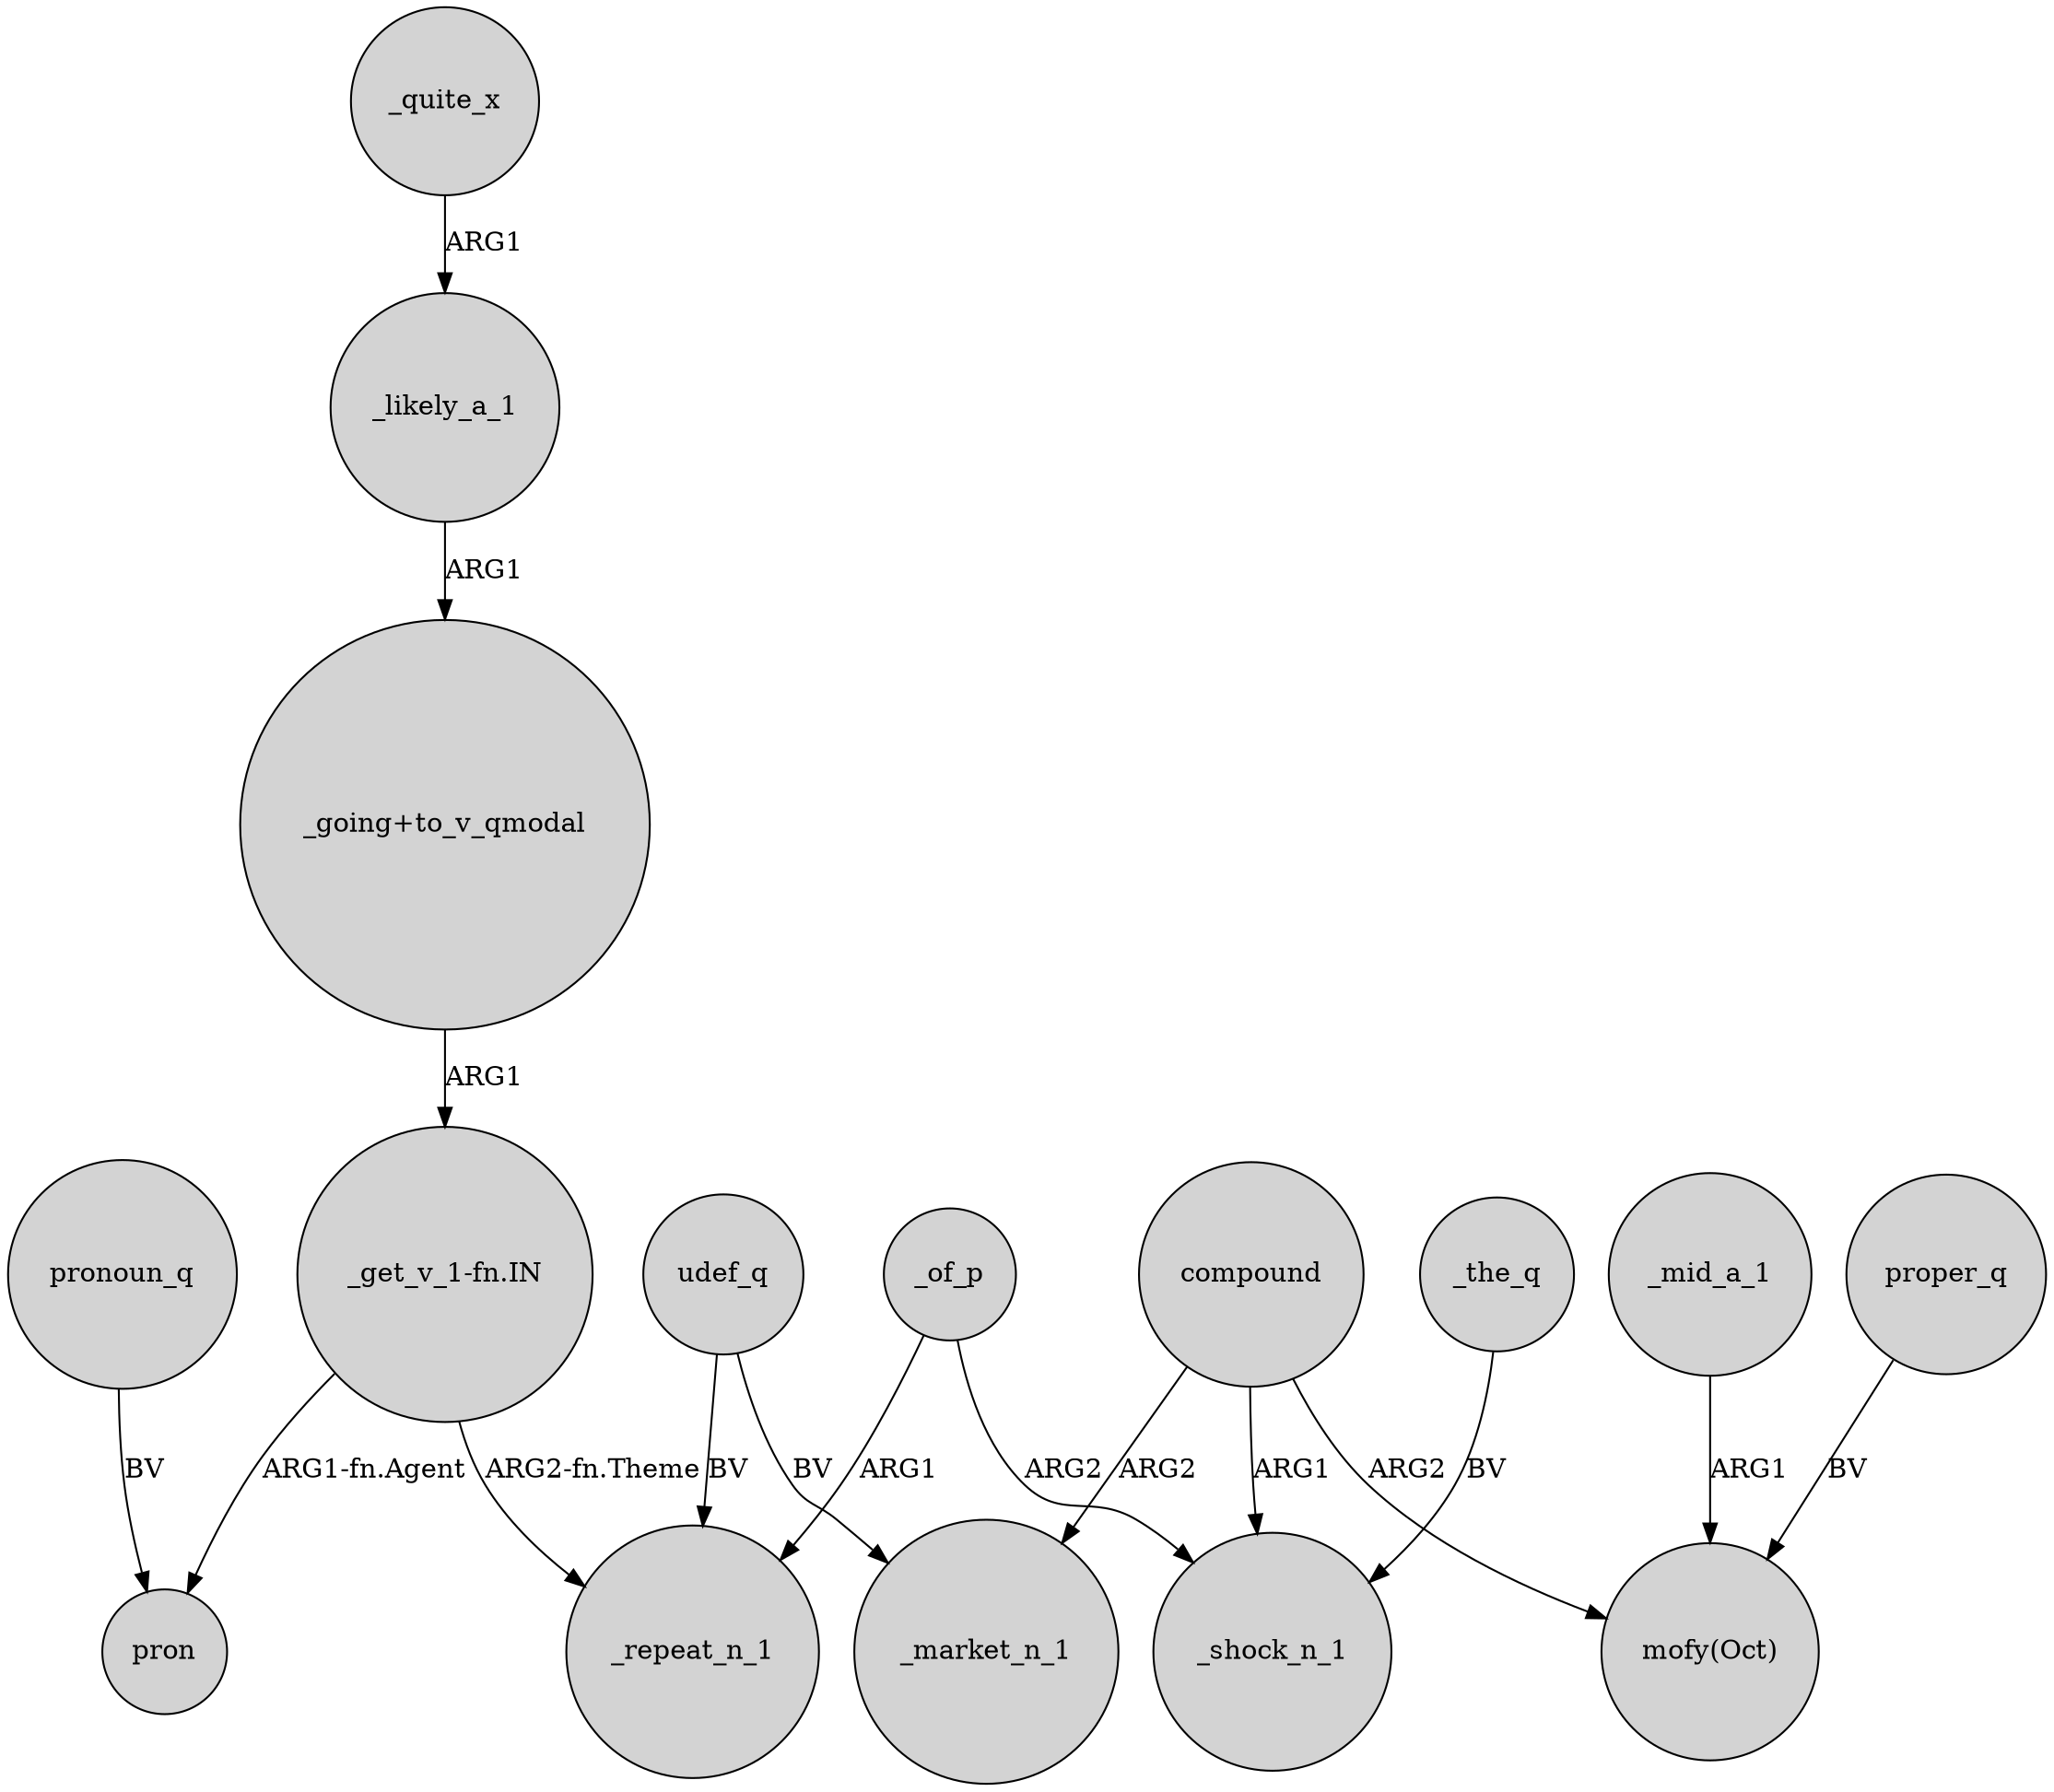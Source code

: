 digraph {
	node [shape=circle style=filled]
	compound -> _market_n_1 [label=ARG2]
	compound -> "mofy(Oct)" [label=ARG2]
	_likely_a_1 -> "_going+to_v_qmodal" [label=ARG1]
	_mid_a_1 -> "mofy(Oct)" [label=ARG1]
	"_get_v_1-fn.IN" -> pron [label="ARG1-fn.Agent"]
	proper_q -> "mofy(Oct)" [label=BV]
	_quite_x -> _likely_a_1 [label=ARG1]
	udef_q -> _market_n_1 [label=BV]
	"_get_v_1-fn.IN" -> _repeat_n_1 [label="ARG2-fn.Theme"]
	udef_q -> _repeat_n_1 [label=BV]
	"_going+to_v_qmodal" -> "_get_v_1-fn.IN" [label=ARG1]
	compound -> _shock_n_1 [label=ARG1]
	_of_p -> _shock_n_1 [label=ARG2]
	_of_p -> _repeat_n_1 [label=ARG1]
	_the_q -> _shock_n_1 [label=BV]
	pronoun_q -> pron [label=BV]
}
